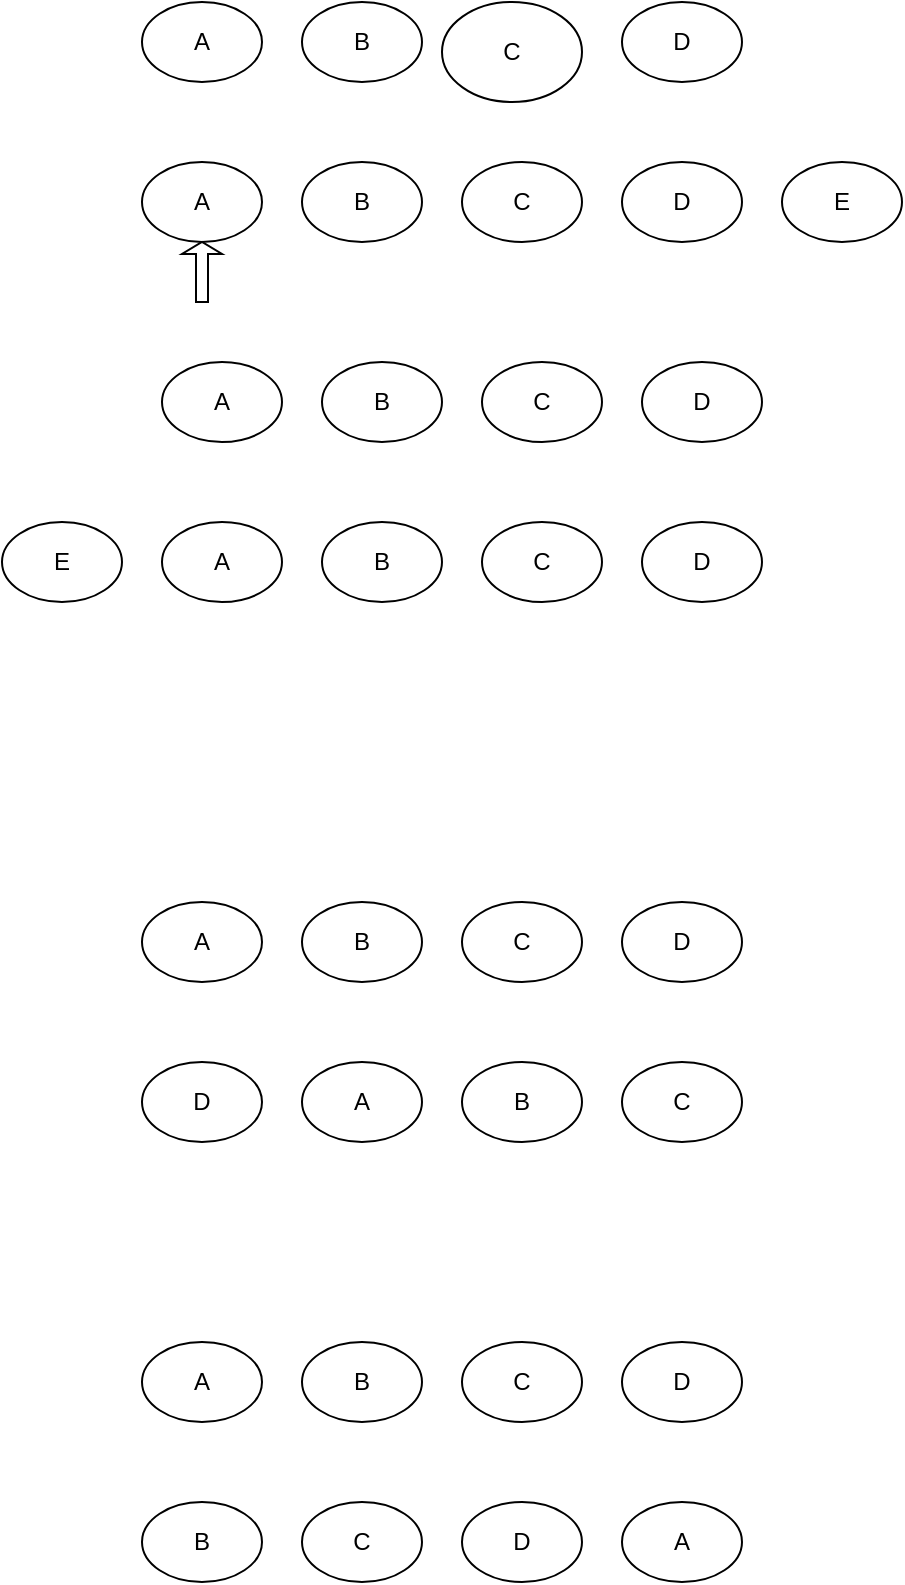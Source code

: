 <mxfile version="12.2.4" pages="1"><diagram id="Qle3vgDXwBhcAA7aOUXj" name="Page-1"><mxGraphModel dx="1630" dy="1756" grid="1" gridSize="10" guides="1" tooltips="1" connect="1" arrows="1" fold="1" page="1" pageScale="1" pageWidth="827" pageHeight="1169" math="0" shadow="0"><root><mxCell id="0"/><mxCell id="1" parent="0"/><mxCell id="3" value="A" style="ellipse;whiteSpace=wrap;html=1;" parent="1" vertex="1"><mxGeometry x="-650" y="-1120" width="60" height="40" as="geometry"/></mxCell><mxCell id="11" value="B" style="ellipse;whiteSpace=wrap;html=1;" parent="1" vertex="1"><mxGeometry x="-570" y="-1120" width="60" height="40" as="geometry"/></mxCell><mxCell id="12" value="A" style="ellipse;whiteSpace=wrap;html=1;" parent="1" vertex="1"><mxGeometry x="-650" y="-1040" width="60" height="40" as="geometry"/></mxCell><mxCell id="13" value="D" style="ellipse;whiteSpace=wrap;html=1;" parent="1" vertex="1"><mxGeometry x="-410" y="-1120" width="60" height="40" as="geometry"/></mxCell><mxCell id="14" value="C" style="ellipse;whiteSpace=wrap;html=1;" parent="1" vertex="1"><mxGeometry x="-500" y="-1120" width="70" height="50" as="geometry"/></mxCell><mxCell id="16" value="B" style="ellipse;whiteSpace=wrap;html=1;" parent="1" vertex="1"><mxGeometry x="-570" y="-1040" width="60" height="40" as="geometry"/></mxCell><mxCell id="17" value="C" style="ellipse;whiteSpace=wrap;html=1;" parent="1" vertex="1"><mxGeometry x="-490" y="-1040" width="60" height="40" as="geometry"/></mxCell><mxCell id="18" value="D" style="ellipse;whiteSpace=wrap;html=1;" parent="1" vertex="1"><mxGeometry x="-410" y="-1040" width="60" height="40" as="geometry"/></mxCell><mxCell id="19" value="E" style="ellipse;whiteSpace=wrap;html=1;" parent="1" vertex="1"><mxGeometry x="-330" y="-1040" width="60" height="40" as="geometry"/></mxCell><mxCell id="20" value="A" style="ellipse;whiteSpace=wrap;html=1;" parent="1" vertex="1"><mxGeometry x="-640" y="-940" width="60" height="40" as="geometry"/></mxCell><mxCell id="21" value="B" style="ellipse;whiteSpace=wrap;html=1;" parent="1" vertex="1"><mxGeometry x="-560" y="-940" width="60" height="40" as="geometry"/></mxCell><mxCell id="22" value="A" style="ellipse;whiteSpace=wrap;html=1;" parent="1" vertex="1"><mxGeometry x="-640" y="-860" width="60" height="40" as="geometry"/></mxCell><mxCell id="23" value="D" style="ellipse;whiteSpace=wrap;html=1;" parent="1" vertex="1"><mxGeometry x="-400" y="-940" width="60" height="40" as="geometry"/></mxCell><mxCell id="24" value="C" style="ellipse;whiteSpace=wrap;html=1;" parent="1" vertex="1"><mxGeometry x="-480" y="-940" width="60" height="40" as="geometry"/></mxCell><mxCell id="25" value="B" style="ellipse;whiteSpace=wrap;html=1;" parent="1" vertex="1"><mxGeometry x="-560" y="-860" width="60" height="40" as="geometry"/></mxCell><mxCell id="26" value="C" style="ellipse;whiteSpace=wrap;html=1;" parent="1" vertex="1"><mxGeometry x="-480" y="-860" width="60" height="40" as="geometry"/></mxCell><mxCell id="27" value="D" style="ellipse;whiteSpace=wrap;html=1;" parent="1" vertex="1"><mxGeometry x="-400" y="-860" width="60" height="40" as="geometry"/></mxCell><mxCell id="28" value="E" style="ellipse;whiteSpace=wrap;html=1;" parent="1" vertex="1"><mxGeometry x="-720" y="-860" width="60" height="40" as="geometry"/></mxCell><mxCell id="29" value="A" style="ellipse;whiteSpace=wrap;html=1;" vertex="1" parent="1"><mxGeometry x="-650" y="-670" width="60" height="40" as="geometry"/></mxCell><mxCell id="30" value="B" style="ellipse;whiteSpace=wrap;html=1;" vertex="1" parent="1"><mxGeometry x="-570" y="-670" width="60" height="40" as="geometry"/></mxCell><mxCell id="31" value="A" style="ellipse;whiteSpace=wrap;html=1;" vertex="1" parent="1"><mxGeometry x="-570" y="-590" width="60" height="40" as="geometry"/></mxCell><mxCell id="32" value="D" style="ellipse;whiteSpace=wrap;html=1;" vertex="1" parent="1"><mxGeometry x="-410" y="-670" width="60" height="40" as="geometry"/></mxCell><mxCell id="33" value="C" style="ellipse;whiteSpace=wrap;html=1;" vertex="1" parent="1"><mxGeometry x="-490" y="-670" width="60" height="40" as="geometry"/></mxCell><mxCell id="34" value="B" style="ellipse;whiteSpace=wrap;html=1;" vertex="1" parent="1"><mxGeometry x="-490" y="-590" width="60" height="40" as="geometry"/></mxCell><mxCell id="35" value="C" style="ellipse;whiteSpace=wrap;html=1;" vertex="1" parent="1"><mxGeometry x="-410" y="-590" width="60" height="40" as="geometry"/></mxCell><mxCell id="36" value="D" style="ellipse;whiteSpace=wrap;html=1;" vertex="1" parent="1"><mxGeometry x="-650" y="-590" width="60" height="40" as="geometry"/></mxCell><mxCell id="37" value="A" style="ellipse;whiteSpace=wrap;html=1;" vertex="1" parent="1"><mxGeometry x="-650" y="-450" width="60" height="40" as="geometry"/></mxCell><mxCell id="38" value="B" style="ellipse;whiteSpace=wrap;html=1;" vertex="1" parent="1"><mxGeometry x="-570" y="-450" width="60" height="40" as="geometry"/></mxCell><mxCell id="39" value="A" style="ellipse;whiteSpace=wrap;html=1;" vertex="1" parent="1"><mxGeometry x="-410" y="-370" width="60" height="40" as="geometry"/></mxCell><mxCell id="40" value="D" style="ellipse;whiteSpace=wrap;html=1;" vertex="1" parent="1"><mxGeometry x="-410" y="-450" width="60" height="40" as="geometry"/></mxCell><mxCell id="41" value="C" style="ellipse;whiteSpace=wrap;html=1;" vertex="1" parent="1"><mxGeometry x="-490" y="-450" width="60" height="40" as="geometry"/></mxCell><mxCell id="42" value="B" style="ellipse;whiteSpace=wrap;html=1;" vertex="1" parent="1"><mxGeometry x="-650" y="-370" width="60" height="40" as="geometry"/></mxCell><mxCell id="43" value="C" style="ellipse;whiteSpace=wrap;html=1;" vertex="1" parent="1"><mxGeometry x="-570" y="-370" width="60" height="40" as="geometry"/></mxCell><mxCell id="44" value="D" style="ellipse;whiteSpace=wrap;html=1;" vertex="1" parent="1"><mxGeometry x="-490" y="-370" width="60" height="40" as="geometry"/></mxCell><mxCell id="46" value="" style="shape=singleArrow;direction=north;whiteSpace=wrap;html=1;gradientColor=none;" vertex="1" parent="1"><mxGeometry x="-630" y="-1000" width="20" height="30" as="geometry"/></mxCell></root></mxGraphModel></diagram></mxfile>